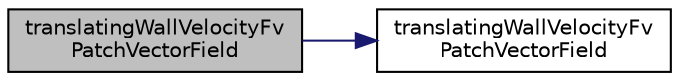 digraph "translatingWallVelocityFvPatchVectorField"
{
  bgcolor="transparent";
  edge [fontname="Helvetica",fontsize="10",labelfontname="Helvetica",labelfontsize="10"];
  node [fontname="Helvetica",fontsize="10",shape=record];
  rankdir="LR";
  Node4 [label="translatingWallVelocityFv\lPatchVectorField",height=0.2,width=0.4,color="black", fillcolor="grey75", style="filled", fontcolor="black"];
  Node4 -> Node5 [color="midnightblue",fontsize="10",style="solid",fontname="Helvetica"];
  Node5 [label="translatingWallVelocityFv\lPatchVectorField",height=0.2,width=0.4,color="black",URL="$a23109.html#afb6eb69556fc8ed51d4f5e79116e2a5c",tooltip="Construct from patch and internal field. "];
}
